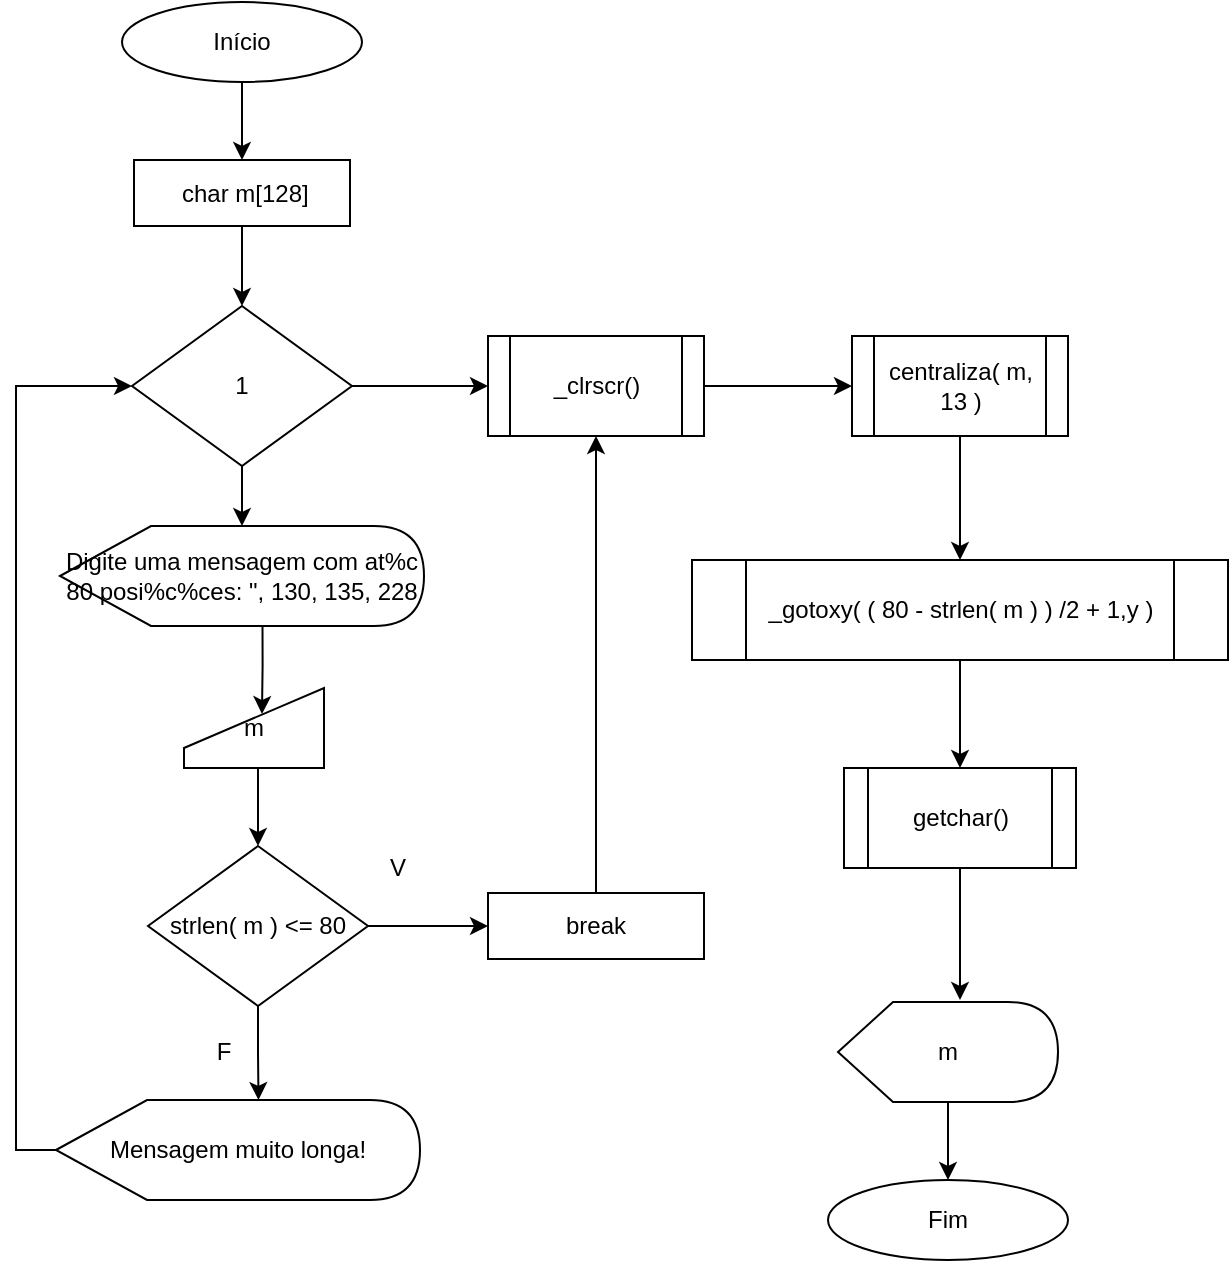 <mxfile version="22.1.7" type="device">
  <diagram id="eR1Zb5RVLTV1uuEW3yPG" name="Page-1">
    <mxGraphModel dx="1120" dy="2828" grid="1" gridSize="10" guides="1" tooltips="1" connect="1" arrows="1" fold="1" page="1" pageScale="1" pageWidth="827" pageHeight="1169" math="0" shadow="0">
      <root>
        <mxCell id="0" />
        <mxCell id="1" parent="0" />
        <mxCell id="NN8kFv3UxyB4Z3Qv7Q7P-32" style="edgeStyle=orthogonalEdgeStyle;rounded=0;orthogonalLoop=1;jettySize=auto;html=1;exitX=1;exitY=0.5;exitDx=0;exitDy=0;entryX=0.5;entryY=0;entryDx=0;entryDy=0;" parent="1" edge="1">
          <mxGeometry relative="1" as="geometry">
            <mxPoint x="560" y="400" as="sourcePoint" />
          </mxGeometry>
        </mxCell>
        <mxCell id="NN8kFv3UxyB4Z3Qv7Q7P-39" style="edgeStyle=orthogonalEdgeStyle;rounded=0;orthogonalLoop=1;jettySize=auto;html=1;exitX=0;exitY=0.5;exitDx=0;exitDy=0;entryX=0;entryY=0;entryDx=40;entryDy=0;entryPerimeter=0;" parent="1" edge="1">
          <mxGeometry relative="1" as="geometry">
            <mxPoint x="480" y="400" as="sourcePoint" />
          </mxGeometry>
        </mxCell>
        <mxCell id="NN8kFv3UxyB4Z3Qv7Q7P-33" style="edgeStyle=orthogonalEdgeStyle;rounded=0;orthogonalLoop=1;jettySize=auto;html=1;exitX=1;exitY=0.5;exitDx=0;exitDy=0;" parent="1" edge="1">
          <mxGeometry relative="1" as="geometry">
            <mxPoint x="640" y="480" as="sourcePoint" />
          </mxGeometry>
        </mxCell>
        <mxCell id="NN8kFv3UxyB4Z3Qv7Q7P-38" style="edgeStyle=orthogonalEdgeStyle;rounded=0;orthogonalLoop=1;jettySize=auto;html=1;exitX=0;exitY=0.5;exitDx=0;exitDy=0;entryX=0;entryY=0;entryDx=40;entryDy=0;entryPerimeter=0;" parent="1" edge="1">
          <mxGeometry relative="1" as="geometry">
            <mxPoint x="560" y="480" as="sourcePoint" />
          </mxGeometry>
        </mxCell>
        <mxCell id="NN8kFv3UxyB4Z3Qv7Q7P-37" style="edgeStyle=orthogonalEdgeStyle;rounded=0;orthogonalLoop=1;jettySize=auto;html=1;exitX=0;exitY=0.5;exitDx=0;exitDy=0;entryX=0;entryY=0;entryDx=40;entryDy=0;entryPerimeter=0;" parent="1" edge="1">
          <mxGeometry relative="1" as="geometry">
            <mxPoint x="640" y="560" as="sourcePoint" />
          </mxGeometry>
        </mxCell>
        <mxCell id="NN8kFv3UxyB4Z3Qv7Q7P-41" style="edgeStyle=orthogonalEdgeStyle;rounded=0;orthogonalLoop=1;jettySize=auto;html=1;exitX=1;exitY=0.5;exitDx=0;exitDy=0;entryX=0;entryY=0;entryDx=40;entryDy=0;entryPerimeter=0;" parent="1" edge="1">
          <mxGeometry relative="1" as="geometry">
            <mxPoint x="720" y="560" as="sourcePoint" />
          </mxGeometry>
        </mxCell>
        <mxCell id="sSCpmMaVxi6PYTEObbiI-27" style="edgeStyle=orthogonalEdgeStyle;rounded=0;orthogonalLoop=1;jettySize=auto;html=1;exitX=1;exitY=0.5;exitDx=0;exitDy=0;entryX=0;entryY=0.5;entryDx=0;entryDy=0;" parent="1" edge="1">
          <mxGeometry relative="1" as="geometry">
            <Array as="points">
              <mxPoint x="220" y="600" />
              <mxPoint x="220" y="750" />
              <mxPoint x="40" y="750" />
              <mxPoint x="40" y="320" />
            </Array>
            <mxPoint x="100" y="320" as="targetPoint" />
          </mxGeometry>
        </mxCell>
        <mxCell id="lwcZz6v842X9FkbV30nD-5" style="edgeStyle=orthogonalEdgeStyle;rounded=0;orthogonalLoop=1;jettySize=auto;html=1;exitX=0.5;exitY=1;exitDx=0;exitDy=0;entryX=0.5;entryY=0;entryDx=0;entryDy=0;" parent="1" source="lwcZz6v842X9FkbV30nD-1" target="lwcZz6v842X9FkbV30nD-3" edge="1">
          <mxGeometry relative="1" as="geometry" />
        </mxCell>
        <mxCell id="lwcZz6v842X9FkbV30nD-1" value="Início" style="ellipse;whiteSpace=wrap;html=1;" parent="1" vertex="1">
          <mxGeometry x="247" y="-2119" width="120" height="40" as="geometry" />
        </mxCell>
        <mxCell id="Av98COTsaaubC5mDqvNm-6" style="edgeStyle=orthogonalEdgeStyle;rounded=0;orthogonalLoop=1;jettySize=auto;html=1;exitX=0.5;exitY=1;exitDx=0;exitDy=0;entryX=0.5;entryY=0;entryDx=0;entryDy=0;" parent="1" source="lwcZz6v842X9FkbV30nD-3" edge="1">
          <mxGeometry relative="1" as="geometry">
            <mxPoint x="307" y="-1967" as="targetPoint" />
          </mxGeometry>
        </mxCell>
        <mxCell id="lwcZz6v842X9FkbV30nD-3" value="&amp;nbsp;char m[128]" style="rounded=0;whiteSpace=wrap;html=1;" parent="1" vertex="1">
          <mxGeometry x="253" y="-2040" width="108" height="33" as="geometry" />
        </mxCell>
        <mxCell id="MsfZBzDuk0k6L2z1ZalZ-11" style="edgeStyle=orthogonalEdgeStyle;rounded=0;orthogonalLoop=1;jettySize=auto;html=1;exitX=1;exitY=0.5;exitDx=0;exitDy=0;entryX=0;entryY=0.5;entryDx=0;entryDy=0;" parent="1" source="NFvZZmDYg6qZ6bP0rbpK-45" target="NFvZZmDYg6qZ6bP0rbpK-83" edge="1">
          <mxGeometry relative="1" as="geometry" />
        </mxCell>
        <mxCell id="NFvZZmDYg6qZ6bP0rbpK-45" value="1" style="rhombus;whiteSpace=wrap;html=1;" parent="1" vertex="1">
          <mxGeometry x="252" y="-1967" width="110" height="80" as="geometry" />
        </mxCell>
        <mxCell id="MsfZBzDuk0k6L2z1ZalZ-5" style="edgeStyle=orthogonalEdgeStyle;rounded=0;orthogonalLoop=1;jettySize=auto;html=1;exitX=0.5;exitY=1;exitDx=0;exitDy=0;entryX=0.5;entryY=0;entryDx=0;entryDy=0;" parent="1" source="NFvZZmDYg6qZ6bP0rbpK-49" target="MsfZBzDuk0k6L2z1ZalZ-3" edge="1">
          <mxGeometry relative="1" as="geometry" />
        </mxCell>
        <mxCell id="NFvZZmDYg6qZ6bP0rbpK-49" value="m" style="shape=manualInput;whiteSpace=wrap;html=1;" parent="1" vertex="1">
          <mxGeometry x="278" y="-1776" width="70" height="40" as="geometry" />
        </mxCell>
        <mxCell id="NFvZZmDYg6qZ6bP0rbpK-52" value="V" style="text;html=1;strokeColor=none;fillColor=none;align=center;verticalAlign=middle;whiteSpace=wrap;rounded=0;" parent="1" vertex="1">
          <mxGeometry x="370" y="-1696" width="30" height="20" as="geometry" />
        </mxCell>
        <mxCell id="NFvZZmDYg6qZ6bP0rbpK-53" value="Fim" style="ellipse;whiteSpace=wrap;html=1;" parent="1" vertex="1">
          <mxGeometry x="600" y="-1530" width="120" height="40" as="geometry" />
        </mxCell>
        <mxCell id="NFvZZmDYg6qZ6bP0rbpK-91" style="edgeStyle=orthogonalEdgeStyle;rounded=0;orthogonalLoop=1;jettySize=auto;html=1;exitX=1;exitY=0.5;exitDx=0;exitDy=0;entryX=0;entryY=0.5;entryDx=0;entryDy=0;" parent="1" source="NFvZZmDYg6qZ6bP0rbpK-83" target="NFvZZmDYg6qZ6bP0rbpK-89" edge="1">
          <mxGeometry relative="1" as="geometry" />
        </mxCell>
        <mxCell id="NFvZZmDYg6qZ6bP0rbpK-83" value="_clrscr()" style="shape=process;whiteSpace=wrap;html=1;backgroundOutline=1;" parent="1" vertex="1">
          <mxGeometry x="430" y="-1952" width="108" height="50" as="geometry" />
        </mxCell>
        <mxCell id="MsfZBzDuk0k6L2z1ZalZ-13" style="edgeStyle=orthogonalEdgeStyle;rounded=0;orthogonalLoop=1;jettySize=auto;html=1;exitX=0.5;exitY=1;exitDx=0;exitDy=0;entryX=0.5;entryY=0;entryDx=0;entryDy=0;" parent="1" source="NFvZZmDYg6qZ6bP0rbpK-89" target="MsfZBzDuk0k6L2z1ZalZ-12" edge="1">
          <mxGeometry relative="1" as="geometry" />
        </mxCell>
        <mxCell id="NFvZZmDYg6qZ6bP0rbpK-89" value="centraliza( m, 13 )" style="shape=process;whiteSpace=wrap;html=1;backgroundOutline=1;" parent="1" vertex="1">
          <mxGeometry x="612" y="-1952" width="108" height="50" as="geometry" />
        </mxCell>
        <mxCell id="NFvZZmDYg6qZ6bP0rbpK-95" value="F" style="text;html=1;strokeColor=none;fillColor=none;align=center;verticalAlign=middle;whiteSpace=wrap;rounded=0;" parent="1" vertex="1">
          <mxGeometry x="278" y="-1604" width="40" height="20" as="geometry" />
        </mxCell>
        <mxCell id="MsfZBzDuk0k6L2z1ZalZ-16" style="edgeStyle=orthogonalEdgeStyle;rounded=0;orthogonalLoop=1;jettySize=auto;html=1;exitX=0;exitY=0;exitDx=56.25;exitDy=50;exitPerimeter=0;entryX=0.5;entryY=0;entryDx=0;entryDy=0;" parent="1" source="NFvZZmDYg6qZ6bP0rbpK-99" target="NFvZZmDYg6qZ6bP0rbpK-53" edge="1">
          <mxGeometry relative="1" as="geometry" />
        </mxCell>
        <mxCell id="NFvZZmDYg6qZ6bP0rbpK-99" value="m" style="shape=display;whiteSpace=wrap;html=1;" parent="1" vertex="1">
          <mxGeometry x="605" y="-1619" width="110" height="50" as="geometry" />
        </mxCell>
        <mxCell id="MsfZBzDuk0k6L2z1ZalZ-1" value="" style="edgeStyle=orthogonalEdgeStyle;rounded=0;orthogonalLoop=1;jettySize=auto;html=1;exitX=0.5;exitY=1;exitDx=0;exitDy=0;" parent="1" source="NFvZZmDYg6qZ6bP0rbpK-45" target="NFvZZmDYg6qZ6bP0rbpK-47" edge="1">
          <mxGeometry relative="1" as="geometry">
            <mxPoint x="307" y="-1700" as="targetPoint" />
            <mxPoint x="307" y="-1887" as="sourcePoint" />
          </mxGeometry>
        </mxCell>
        <mxCell id="NFvZZmDYg6qZ6bP0rbpK-47" value="Digite uma mensagem com at%c 80 posi%c%ces: &quot;, 130, 135, 228" style="shape=display;whiteSpace=wrap;html=1;" parent="1" vertex="1">
          <mxGeometry x="216" y="-1857" width="182" height="50" as="geometry" />
        </mxCell>
        <mxCell id="MsfZBzDuk0k6L2z1ZalZ-2" style="edgeStyle=orthogonalEdgeStyle;rounded=0;orthogonalLoop=1;jettySize=auto;html=1;exitX=0;exitY=0;exitDx=101.25;exitDy=50;exitPerimeter=0;entryX=0.557;entryY=0.325;entryDx=0;entryDy=0;entryPerimeter=0;" parent="1" source="NFvZZmDYg6qZ6bP0rbpK-47" target="NFvZZmDYg6qZ6bP0rbpK-49" edge="1">
          <mxGeometry relative="1" as="geometry" />
        </mxCell>
        <mxCell id="MsfZBzDuk0k6L2z1ZalZ-22" style="edgeStyle=orthogonalEdgeStyle;rounded=0;orthogonalLoop=1;jettySize=auto;html=1;exitX=1;exitY=0.5;exitDx=0;exitDy=0;entryX=0;entryY=0.5;entryDx=0;entryDy=0;" parent="1" source="MsfZBzDuk0k6L2z1ZalZ-3" target="MsfZBzDuk0k6L2z1ZalZ-21" edge="1">
          <mxGeometry relative="1" as="geometry" />
        </mxCell>
        <mxCell id="MsfZBzDuk0k6L2z1ZalZ-3" value="strlen( m ) &amp;lt;= 80" style="rhombus;whiteSpace=wrap;html=1;" parent="1" vertex="1">
          <mxGeometry x="260" y="-1697" width="110" height="80" as="geometry" />
        </mxCell>
        <mxCell id="MsfZBzDuk0k6L2z1ZalZ-10" style="edgeStyle=orthogonalEdgeStyle;rounded=0;orthogonalLoop=1;jettySize=auto;html=1;exitX=0;exitY=0.5;exitDx=0;exitDy=0;exitPerimeter=0;entryX=0;entryY=0.5;entryDx=0;entryDy=0;" parent="1" source="MsfZBzDuk0k6L2z1ZalZ-6" target="NFvZZmDYg6qZ6bP0rbpK-45" edge="1">
          <mxGeometry relative="1" as="geometry" />
        </mxCell>
        <mxCell id="MsfZBzDuk0k6L2z1ZalZ-6" value="Mensagem muito longa!" style="shape=display;whiteSpace=wrap;html=1;" parent="1" vertex="1">
          <mxGeometry x="214" y="-1570" width="182" height="50" as="geometry" />
        </mxCell>
        <mxCell id="MsfZBzDuk0k6L2z1ZalZ-8" style="edgeStyle=orthogonalEdgeStyle;rounded=0;orthogonalLoop=1;jettySize=auto;html=1;exitX=0.5;exitY=1;exitDx=0;exitDy=0;entryX=0;entryY=0;entryDx=101.25;entryDy=0;entryPerimeter=0;" parent="1" source="MsfZBzDuk0k6L2z1ZalZ-3" target="MsfZBzDuk0k6L2z1ZalZ-6" edge="1">
          <mxGeometry relative="1" as="geometry" />
        </mxCell>
        <mxCell id="MsfZBzDuk0k6L2z1ZalZ-19" style="edgeStyle=orthogonalEdgeStyle;rounded=0;orthogonalLoop=1;jettySize=auto;html=1;exitX=0.5;exitY=1;exitDx=0;exitDy=0;entryX=0.5;entryY=0;entryDx=0;entryDy=0;" parent="1" source="MsfZBzDuk0k6L2z1ZalZ-12" target="MsfZBzDuk0k6L2z1ZalZ-17" edge="1">
          <mxGeometry relative="1" as="geometry" />
        </mxCell>
        <mxCell id="MsfZBzDuk0k6L2z1ZalZ-12" value="_gotoxy( ( 80 - strlen( m ) ) /2 + 1,y )" style="shape=process;whiteSpace=wrap;html=1;backgroundOutline=1;" parent="1" vertex="1">
          <mxGeometry x="532" y="-1840" width="268" height="50" as="geometry" />
        </mxCell>
        <mxCell id="MsfZBzDuk0k6L2z1ZalZ-20" style="edgeStyle=orthogonalEdgeStyle;rounded=0;orthogonalLoop=1;jettySize=auto;html=1;exitX=0.5;exitY=1;exitDx=0;exitDy=0;" parent="1" source="MsfZBzDuk0k6L2z1ZalZ-17" edge="1">
          <mxGeometry relative="1" as="geometry">
            <mxPoint x="666" y="-1620" as="targetPoint" />
          </mxGeometry>
        </mxCell>
        <mxCell id="MsfZBzDuk0k6L2z1ZalZ-17" value="getchar()" style="shape=process;whiteSpace=wrap;html=1;backgroundOutline=1;" parent="1" vertex="1">
          <mxGeometry x="608" y="-1736" width="116" height="50" as="geometry" />
        </mxCell>
        <mxCell id="ysAnorexilG-QGHhPQvE-1" style="edgeStyle=orthogonalEdgeStyle;rounded=0;orthogonalLoop=1;jettySize=auto;html=1;exitX=0.5;exitY=0;exitDx=0;exitDy=0;entryX=0.5;entryY=1;entryDx=0;entryDy=0;" edge="1" parent="1" source="MsfZBzDuk0k6L2z1ZalZ-21" target="NFvZZmDYg6qZ6bP0rbpK-83">
          <mxGeometry relative="1" as="geometry" />
        </mxCell>
        <mxCell id="MsfZBzDuk0k6L2z1ZalZ-21" value="break" style="rounded=0;whiteSpace=wrap;html=1;" parent="1" vertex="1">
          <mxGeometry x="430" y="-1673.5" width="108" height="33" as="geometry" />
        </mxCell>
      </root>
    </mxGraphModel>
  </diagram>
</mxfile>
